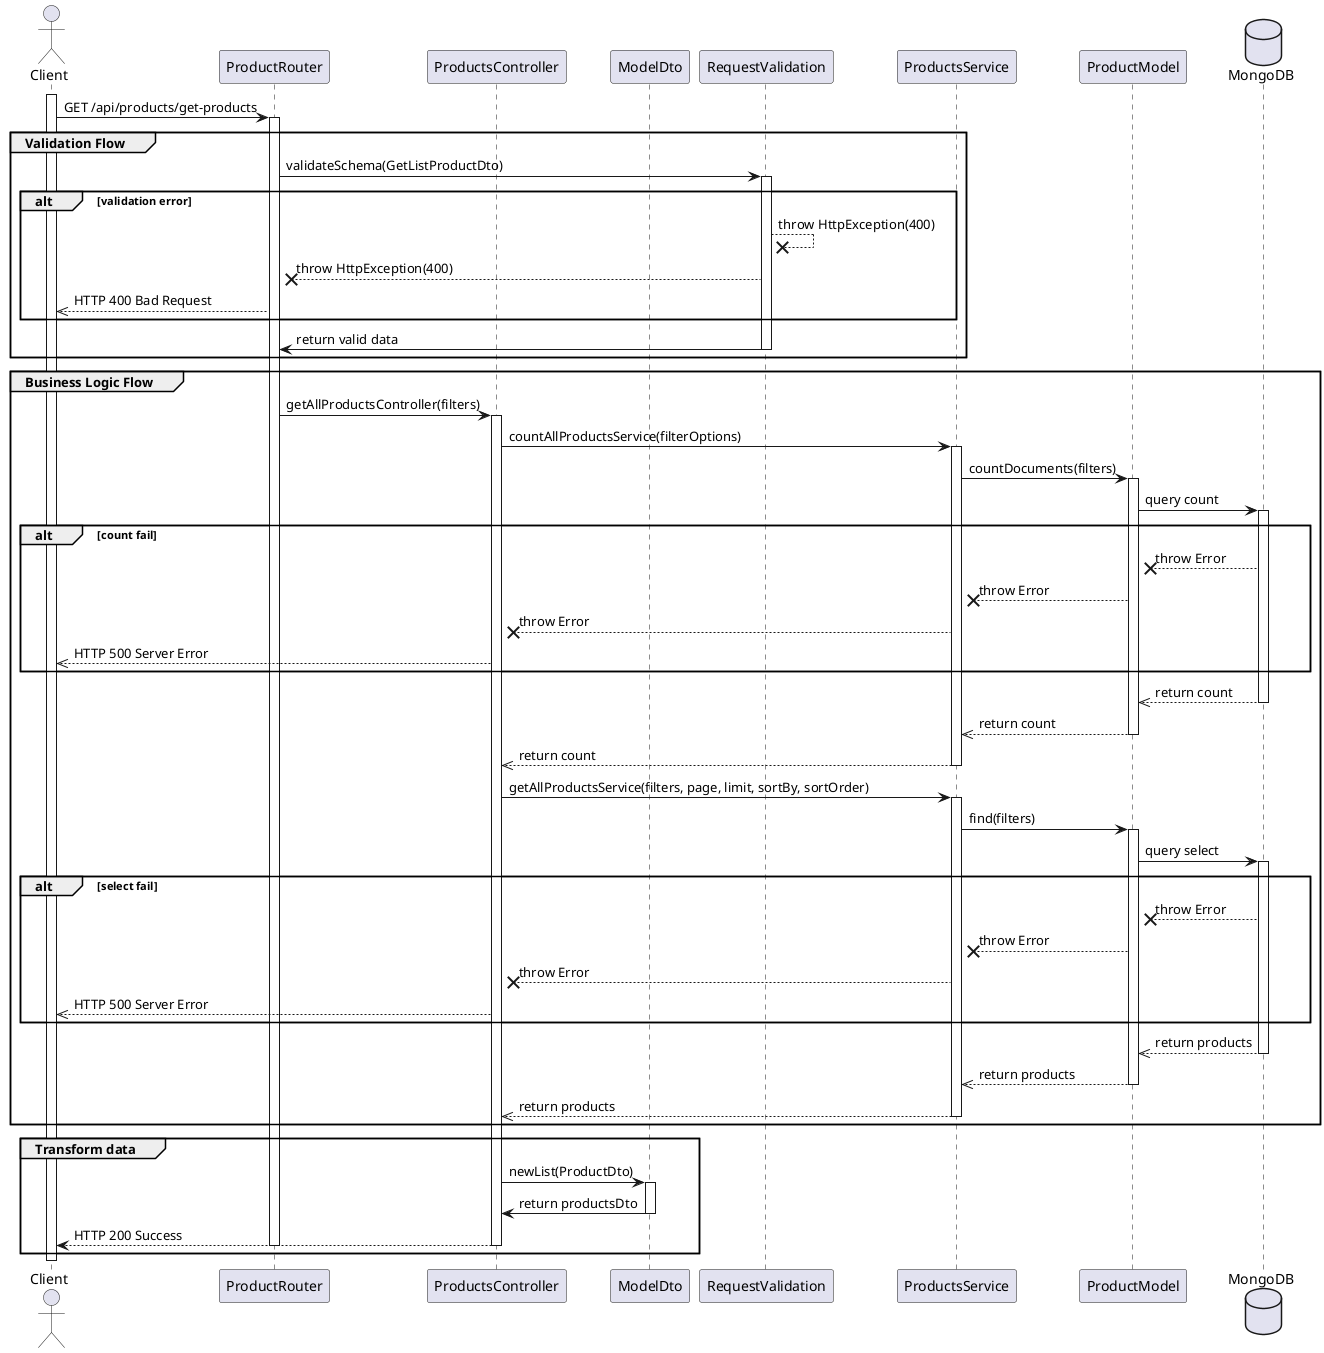 @startuml View List Products

actor Client
participant ProductRouter
participant ProductsController
participant ModelDto
participant RequestValidation
participant ProductsService
participant ProductModel
database MongoDB

activate Client
Client -> ProductRouter: GET /api/products/get-products
activate ProductRouter

group Validation Flow
    ProductRouter -> RequestValidation: validateSchema(GetListProductDto)
    activate RequestValidation
    
    alt validation error
        RequestValidation --x RequestValidation: throw HttpException(400)
        RequestValidation --x ProductRouter: throw HttpException(400)
        ProductRouter -->> Client: HTTP 400 Bad Request
    end

    RequestValidation -> ProductRouter: return valid data
    deactivate RequestValidation
end

group Business Logic Flow
    ProductRouter -> ProductsController: getAllProductsController(filters)
    activate ProductsController
    
    ProductsController -> ProductsService: countAllProductsService(filterOptions)
    activate ProductsService
    ProductsService -> ProductModel: countDocuments(filters)
    activate ProductModel
    ProductModel -> MongoDB: query count
    activate MongoDB

    alt count fail
        MongoDB --x ProductModel: throw Error
        ProductModel --x ProductsService: throw Error
        ProductsService --x ProductsController: throw Error
        ProductsController -->> Client: HTTP 500 Server Error
    end

    MongoDB -->> ProductModel: return count
    deactivate MongoDB
    ProductModel -->> ProductsService: return count
    deactivate ProductModel
    ProductsService -->> ProductsController: return count
    deactivate ProductsService

    ProductsController -> ProductsService: getAllProductsService(filters, page, limit, sortBy, sortOrder)
    activate ProductsService
    ProductsService -> ProductModel: find(filters)
    activate ProductModel
    ProductModel -> MongoDB: query select
    activate MongoDB

    alt select fail
        MongoDB --x ProductModel: throw Error
        ProductModel --x ProductsService: throw Error
        ProductsService --x ProductsController: throw Error
        ProductsController -->> Client: HTTP 500 Server Error
    end

    MongoDB -->> ProductModel: return products
    deactivate MongoDB
    ProductModel -->> ProductsService: return products
    deactivate ProductModel
    ProductsService -->> ProductsController: return products
    deactivate ProductsService
end

group Transform data
    ProductsController -> ModelDto: newList(ProductDto)
    activate ModelDto
    ModelDto -> ProductsController: return productsDto
    deactivate ModelDto

    ProductsController --> Client: HTTP 200 Success
    deactivate ProductsController
    deactivate ProductRouter
end

deactivate Client

@enduml